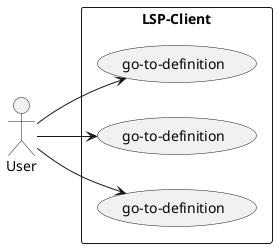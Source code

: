 @startuml

left to right direction
actor "User" as u
rectangle LSP-Client {
  usecase "go-to-definition" as UC1
  usecase "go-to-definition" as UC2
  usecase "go-to-definition" as UC3
}
u --> UC1
u --> UC2
u --> UC3

@enduml